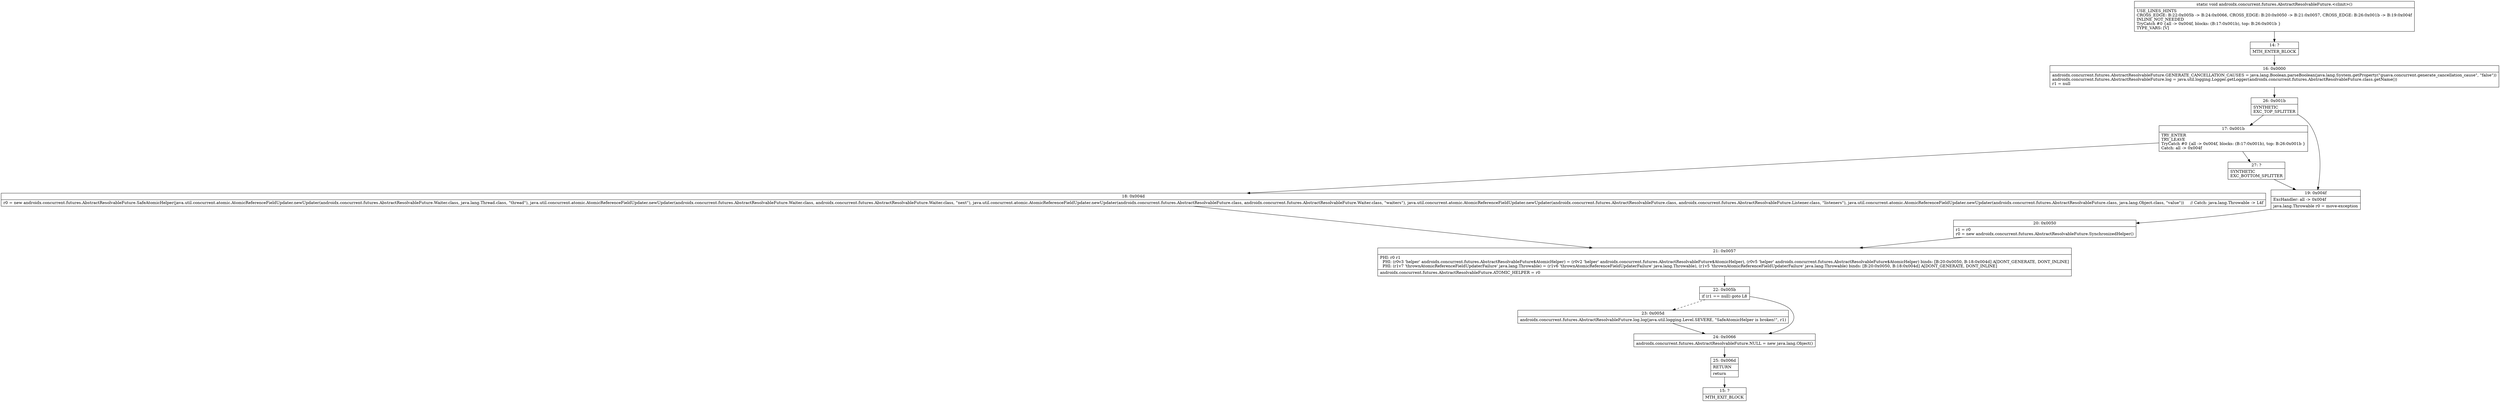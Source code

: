 digraph "CFG forandroidx.concurrent.futures.AbstractResolvableFuture.\<clinit\>()V" {
Node_14 [shape=record,label="{14\:\ ?|MTH_ENTER_BLOCK\l}"];
Node_16 [shape=record,label="{16\:\ 0x0000|androidx.concurrent.futures.AbstractResolvableFuture.GENERATE_CANCELLATION_CAUSES = java.lang.Boolean.parseBoolean(java.lang.System.getProperty(\"guava.concurrent.generate_cancellation_cause\", \"false\"))\landroidx.concurrent.futures.AbstractResolvableFuture.log = java.util.logging.Logger.getLogger(androidx.concurrent.futures.AbstractResolvableFuture.class.getName())\lr1 = null\l}"];
Node_26 [shape=record,label="{26\:\ 0x001b|SYNTHETIC\lEXC_TOP_SPLITTER\l}"];
Node_17 [shape=record,label="{17\:\ 0x001b|TRY_ENTER\lTRY_LEAVE\lTryCatch #0 \{all \-\> 0x004f, blocks: (B:17:0x001b), top: B:26:0x001b \}\lCatch: all \-\> 0x004f\l}"];
Node_18 [shape=record,label="{18\:\ 0x004d|r0 = new androidx.concurrent.futures.AbstractResolvableFuture.SafeAtomicHelper(java.util.concurrent.atomic.AtomicReferenceFieldUpdater.newUpdater(androidx.concurrent.futures.AbstractResolvableFuture.Waiter.class, java.lang.Thread.class, \"thread\"), java.util.concurrent.atomic.AtomicReferenceFieldUpdater.newUpdater(androidx.concurrent.futures.AbstractResolvableFuture.Waiter.class, androidx.concurrent.futures.AbstractResolvableFuture.Waiter.class, \"next\"), java.util.concurrent.atomic.AtomicReferenceFieldUpdater.newUpdater(androidx.concurrent.futures.AbstractResolvableFuture.class, androidx.concurrent.futures.AbstractResolvableFuture.Waiter.class, \"waiters\"), java.util.concurrent.atomic.AtomicReferenceFieldUpdater.newUpdater(androidx.concurrent.futures.AbstractResolvableFuture.class, androidx.concurrent.futures.AbstractResolvableFuture.Listener.class, \"listeners\"), java.util.concurrent.atomic.AtomicReferenceFieldUpdater.newUpdater(androidx.concurrent.futures.AbstractResolvableFuture.class, java.lang.Object.class, \"value\"))     \/\/ Catch: java.lang.Throwable \-\> L4f\l}"];
Node_21 [shape=record,label="{21\:\ 0x0057|PHI: r0 r1 \l  PHI: (r0v3 'helper' androidx.concurrent.futures.AbstractResolvableFuture$AtomicHelper) = (r0v2 'helper' androidx.concurrent.futures.AbstractResolvableFuture$AtomicHelper), (r0v5 'helper' androidx.concurrent.futures.AbstractResolvableFuture$AtomicHelper) binds: [B:20:0x0050, B:18:0x004d] A[DONT_GENERATE, DONT_INLINE]\l  PHI: (r1v7 'thrownAtomicReferenceFieldUpdaterFailure' java.lang.Throwable) = (r1v6 'thrownAtomicReferenceFieldUpdaterFailure' java.lang.Throwable), (r1v5 'thrownAtomicReferenceFieldUpdaterFailure' java.lang.Throwable) binds: [B:20:0x0050, B:18:0x004d] A[DONT_GENERATE, DONT_INLINE]\l|androidx.concurrent.futures.AbstractResolvableFuture.ATOMIC_HELPER = r0\l}"];
Node_22 [shape=record,label="{22\:\ 0x005b|if (r1 == null) goto L8\l}"];
Node_23 [shape=record,label="{23\:\ 0x005d|androidx.concurrent.futures.AbstractResolvableFuture.log.log(java.util.logging.Level.SEVERE, \"SafeAtomicHelper is broken!\", r1)\l}"];
Node_24 [shape=record,label="{24\:\ 0x0066|androidx.concurrent.futures.AbstractResolvableFuture.NULL = new java.lang.Object()\l}"];
Node_25 [shape=record,label="{25\:\ 0x006d|RETURN\l|return\l}"];
Node_15 [shape=record,label="{15\:\ ?|MTH_EXIT_BLOCK\l}"];
Node_27 [shape=record,label="{27\:\ ?|SYNTHETIC\lEXC_BOTTOM_SPLITTER\l}"];
Node_19 [shape=record,label="{19\:\ 0x004f|ExcHandler: all \-\> 0x004f\l|java.lang.Throwable r0 = move\-exception\l}"];
Node_20 [shape=record,label="{20\:\ 0x0050|r1 = r0\lr0 = new androidx.concurrent.futures.AbstractResolvableFuture.SynchronizedHelper()\l}"];
MethodNode[shape=record,label="{static void androidx.concurrent.futures.AbstractResolvableFuture.\<clinit\>()  | USE_LINES_HINTS\lCROSS_EDGE: B:22:0x005b \-\> B:24:0x0066, CROSS_EDGE: B:20:0x0050 \-\> B:21:0x0057, CROSS_EDGE: B:26:0x001b \-\> B:19:0x004f\lINLINE_NOT_NEEDED\lTryCatch #0 \{all \-\> 0x004f, blocks: (B:17:0x001b), top: B:26:0x001b \}\lTYPE_VARS: [V]\l}"];
MethodNode -> Node_14;Node_14 -> Node_16;
Node_16 -> Node_26;
Node_26 -> Node_17;
Node_26 -> Node_19;
Node_17 -> Node_18;
Node_17 -> Node_27;
Node_18 -> Node_21;
Node_21 -> Node_22;
Node_22 -> Node_23[style=dashed];
Node_22 -> Node_24;
Node_23 -> Node_24;
Node_24 -> Node_25;
Node_25 -> Node_15;
Node_27 -> Node_19;
Node_19 -> Node_20;
Node_20 -> Node_21;
}

